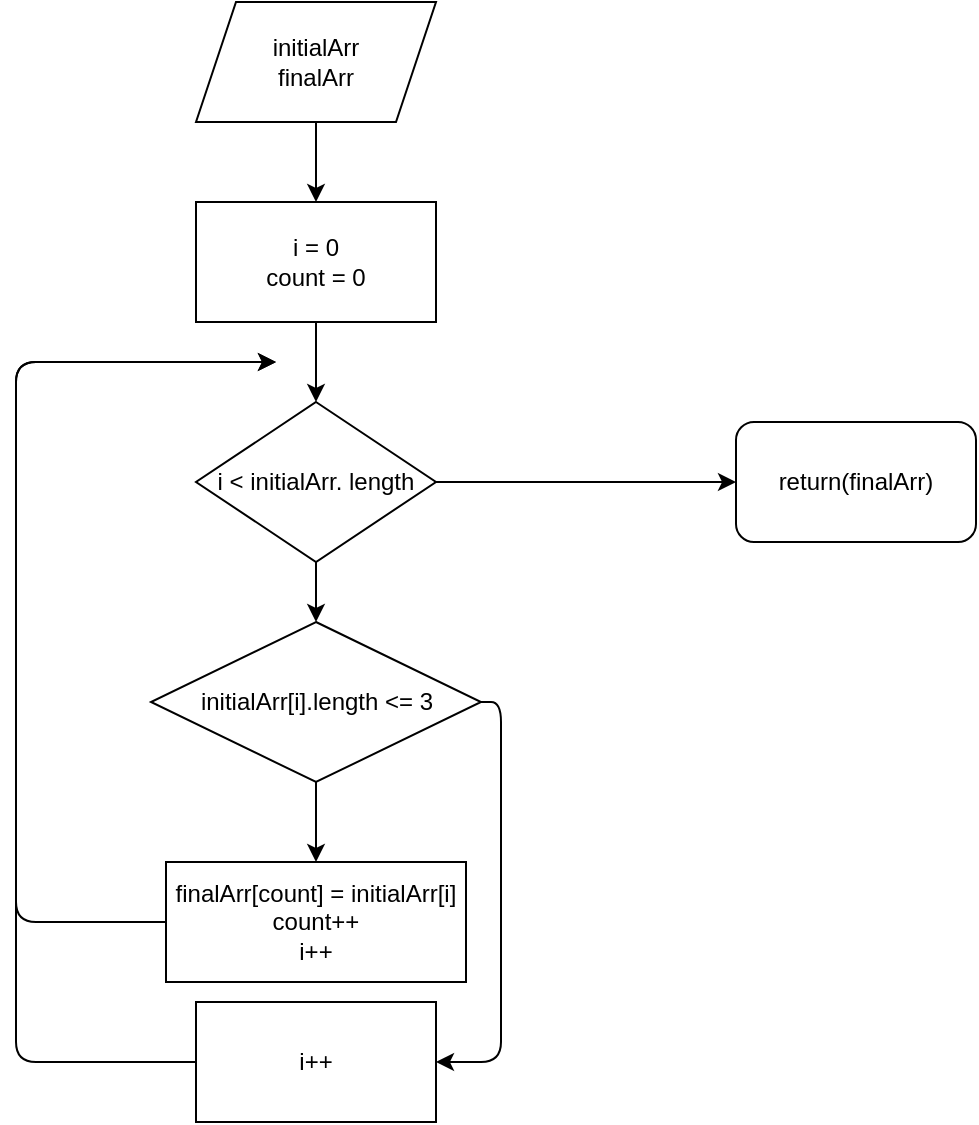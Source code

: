 <mxfile>
    <diagram id="NqAkVxd-T4O0z-5FKGHy" name="Page-1">
        <mxGraphModel dx="1291" dy="606" grid="1" gridSize="10" guides="1" tooltips="1" connect="1" arrows="1" fold="1" page="1" pageScale="1" pageWidth="850" pageHeight="1100" math="0" shadow="0">
            <root>
                <mxCell id="0"/>
                <mxCell id="1" parent="0"/>
                <mxCell id="24" style="edgeStyle=orthogonalEdgeStyle;html=1;entryX=0.5;entryY=0;entryDx=0;entryDy=0;" parent="1" source="3" target="4" edge="1">
                    <mxGeometry relative="1" as="geometry"/>
                </mxCell>
                <mxCell id="3" value="initialArr&lt;br&gt;finalArr" style="shape=parallelogram;perimeter=parallelogramPerimeter;whiteSpace=wrap;html=1;fixedSize=1;" parent="1" vertex="1">
                    <mxGeometry x="340" y="130" width="120" height="60" as="geometry"/>
                </mxCell>
                <mxCell id="18" style="edgeStyle=orthogonalEdgeStyle;html=1;entryX=0.5;entryY=0;entryDx=0;entryDy=0;" parent="1" source="4" target="5" edge="1">
                    <mxGeometry relative="1" as="geometry"/>
                </mxCell>
                <mxCell id="4" value="i = 0&lt;br&gt;count = 0" style="rounded=0;whiteSpace=wrap;html=1;" parent="1" vertex="1">
                    <mxGeometry x="340" y="230" width="120" height="60" as="geometry"/>
                </mxCell>
                <mxCell id="20" style="edgeStyle=orthogonalEdgeStyle;html=1;entryX=0.5;entryY=0;entryDx=0;entryDy=0;" parent="1" source="5" target="8" edge="1">
                    <mxGeometry relative="1" as="geometry"/>
                </mxCell>
                <mxCell id="23" style="edgeStyle=orthogonalEdgeStyle;html=1;entryX=0;entryY=0.5;entryDx=0;entryDy=0;" parent="1" source="5" target="22" edge="1">
                    <mxGeometry relative="1" as="geometry"/>
                </mxCell>
                <mxCell id="5" value="i &amp;lt; initialArr. length" style="rhombus;whiteSpace=wrap;html=1;" parent="1" vertex="1">
                    <mxGeometry x="340" y="330" width="120" height="80" as="geometry"/>
                </mxCell>
                <mxCell id="11" style="edgeStyle=none;html=1;entryX=0.5;entryY=0;entryDx=0;entryDy=0;" parent="1" source="8" target="9" edge="1">
                    <mxGeometry relative="1" as="geometry"/>
                </mxCell>
                <mxCell id="16" style="edgeStyle=orthogonalEdgeStyle;html=1;exitX=1;exitY=0.5;exitDx=0;exitDy=0;entryX=1;entryY=0.5;entryDx=0;entryDy=0;" parent="1" source="8" target="10" edge="1">
                    <mxGeometry relative="1" as="geometry"/>
                </mxCell>
                <mxCell id="8" value="initialArr[i].length &amp;lt;= 3" style="rhombus;whiteSpace=wrap;html=1;" parent="1" vertex="1">
                    <mxGeometry x="317.5" y="440" width="165" height="80" as="geometry"/>
                </mxCell>
                <mxCell id="19" style="edgeStyle=orthogonalEdgeStyle;html=1;" parent="1" source="9" edge="1">
                    <mxGeometry relative="1" as="geometry">
                        <mxPoint x="380" y="310" as="targetPoint"/>
                        <Array as="points">
                            <mxPoint x="250" y="590"/>
                            <mxPoint x="250" y="310"/>
                            <mxPoint x="290" y="310"/>
                        </Array>
                    </mxGeometry>
                </mxCell>
                <mxCell id="9" value="finalArr[count] = initialArr[i]&lt;br&gt;count++&lt;br&gt;i++" style="rounded=0;whiteSpace=wrap;html=1;" parent="1" vertex="1">
                    <mxGeometry x="325" y="560" width="150" height="60" as="geometry"/>
                </mxCell>
                <mxCell id="17" style="edgeStyle=orthogonalEdgeStyle;html=1;" parent="1" source="10" edge="1">
                    <mxGeometry relative="1" as="geometry">
                        <mxPoint x="380" y="310" as="targetPoint"/>
                        <Array as="points">
                            <mxPoint x="250" y="660"/>
                            <mxPoint x="250" y="310"/>
                        </Array>
                    </mxGeometry>
                </mxCell>
                <mxCell id="10" value="i++" style="rounded=0;whiteSpace=wrap;html=1;" parent="1" vertex="1">
                    <mxGeometry x="340" y="630" width="120" height="60" as="geometry"/>
                </mxCell>
                <mxCell id="22" value="return(finalArr)" style="rounded=1;whiteSpace=wrap;html=1;" parent="1" vertex="1">
                    <mxGeometry x="610" y="340" width="120" height="60" as="geometry"/>
                </mxCell>
            </root>
        </mxGraphModel>
    </diagram>
</mxfile>